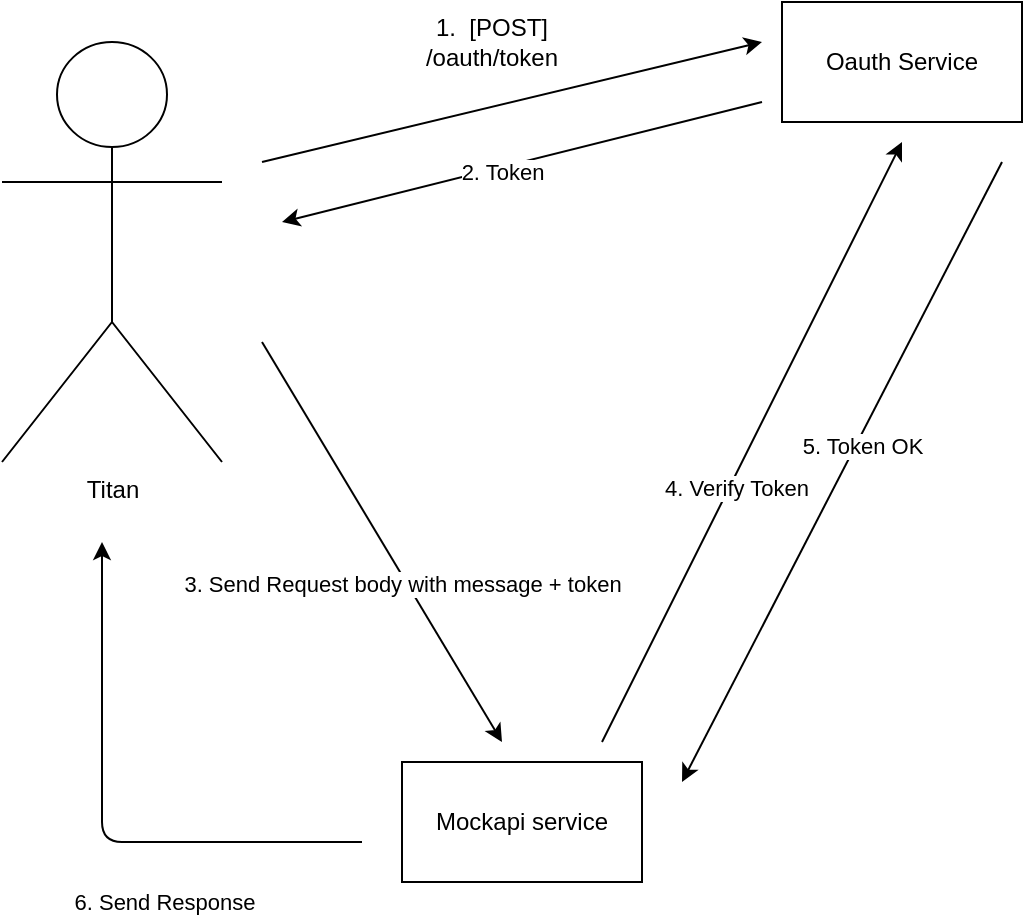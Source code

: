 <mxfile version="14.9.9" type="device"><diagram id="VglpX8zeyPxpNWBjF_53" name="Page-1"><mxGraphModel dx="1662" dy="737" grid="0" gridSize="10" guides="0" tooltips="1" connect="1" arrows="1" fold="1" page="1" pageScale="1" pageWidth="850" pageHeight="1100" math="0" shadow="0"><root><mxCell id="0"/><mxCell id="1" parent="0"/><mxCell id="0xJ1VGmbVS1HaDao5aOP-1" value="Titan" style="shape=umlActor;verticalLabelPosition=bottom;verticalAlign=top;html=1;outlineConnect=0;" vertex="1" parent="1"><mxGeometry x="150" y="149" width="110" height="210" as="geometry"/></mxCell><mxCell id="0xJ1VGmbVS1HaDao5aOP-2" value="Oauth Service" style="rounded=0;whiteSpace=wrap;html=1;" vertex="1" parent="1"><mxGeometry x="540" y="129" width="120" height="60" as="geometry"/></mxCell><mxCell id="0xJ1VGmbVS1HaDao5aOP-4" value="1.&amp;nbsp; [POST] /oauth/token" style="text;html=1;strokeColor=none;fillColor=none;align=center;verticalAlign=middle;whiteSpace=wrap;rounded=0;" vertex="1" parent="1"><mxGeometry x="360" y="139" width="70" height="20" as="geometry"/></mxCell><mxCell id="0xJ1VGmbVS1HaDao5aOP-5" value="" style="endArrow=classic;html=1;" edge="1" parent="1"><mxGeometry width="50" height="50" relative="1" as="geometry"><mxPoint x="280" y="209" as="sourcePoint"/><mxPoint x="530" y="149" as="targetPoint"/></mxGeometry></mxCell><mxCell id="0xJ1VGmbVS1HaDao5aOP-7" value="" style="endArrow=classic;html=1;" edge="1" parent="1"><mxGeometry width="50" height="50" relative="1" as="geometry"><mxPoint x="530" y="179" as="sourcePoint"/><mxPoint x="290" y="239" as="targetPoint"/></mxGeometry></mxCell><mxCell id="0xJ1VGmbVS1HaDao5aOP-14" value="2. Token" style="edgeLabel;html=1;align=center;verticalAlign=middle;resizable=0;points=[];" vertex="1" connectable="0" parent="0xJ1VGmbVS1HaDao5aOP-7"><mxGeometry x="0.086" y="1" relative="1" as="geometry"><mxPoint y="1" as="offset"/></mxGeometry></mxCell><mxCell id="0xJ1VGmbVS1HaDao5aOP-11" value="Mockapi service" style="rounded=0;whiteSpace=wrap;html=1;" vertex="1" parent="1"><mxGeometry x="350" y="509" width="120" height="60" as="geometry"/></mxCell><mxCell id="0xJ1VGmbVS1HaDao5aOP-15" value="" style="endArrow=classic;html=1;" edge="1" parent="1"><mxGeometry width="50" height="50" relative="1" as="geometry"><mxPoint x="280" y="299" as="sourcePoint"/><mxPoint x="400" y="499" as="targetPoint"/></mxGeometry></mxCell><mxCell id="0xJ1VGmbVS1HaDao5aOP-19" value="3. Send Request body with message + token" style="edgeLabel;html=1;align=center;verticalAlign=middle;resizable=0;points=[];" vertex="1" connectable="0" parent="0xJ1VGmbVS1HaDao5aOP-15"><mxGeometry x="-0.14" y="-3" relative="1" as="geometry"><mxPoint x="21" y="33" as="offset"/></mxGeometry></mxCell><mxCell id="0xJ1VGmbVS1HaDao5aOP-20" value="" style="endArrow=classic;html=1;" edge="1" parent="1"><mxGeometry width="50" height="50" relative="1" as="geometry"><mxPoint x="450" y="499" as="sourcePoint"/><mxPoint x="600" y="199" as="targetPoint"/></mxGeometry></mxCell><mxCell id="0xJ1VGmbVS1HaDao5aOP-21" value="4. Verify Token" style="edgeLabel;html=1;align=center;verticalAlign=middle;resizable=0;points=[];" vertex="1" connectable="0" parent="0xJ1VGmbVS1HaDao5aOP-20"><mxGeometry x="-0.14" y="-3" relative="1" as="geometry"><mxPoint as="offset"/></mxGeometry></mxCell><mxCell id="0xJ1VGmbVS1HaDao5aOP-22" value="" style="endArrow=classic;html=1;" edge="1" parent="1"><mxGeometry width="50" height="50" relative="1" as="geometry"><mxPoint x="650" y="209" as="sourcePoint"/><mxPoint x="490" y="519" as="targetPoint"/></mxGeometry></mxCell><mxCell id="0xJ1VGmbVS1HaDao5aOP-23" value="5. Token OK" style="edgeLabel;html=1;align=center;verticalAlign=middle;resizable=0;points=[];" vertex="1" connectable="0" parent="0xJ1VGmbVS1HaDao5aOP-22"><mxGeometry x="-0.095" y="2" relative="1" as="geometry"><mxPoint as="offset"/></mxGeometry></mxCell><mxCell id="0xJ1VGmbVS1HaDao5aOP-24" value="" style="endArrow=classic;html=1;" edge="1" parent="1"><mxGeometry width="50" height="50" relative="1" as="geometry"><mxPoint x="330" y="549" as="sourcePoint"/><mxPoint x="200" y="399" as="targetPoint"/><Array as="points"><mxPoint x="200" y="549"/></Array></mxGeometry></mxCell><mxCell id="0xJ1VGmbVS1HaDao5aOP-25" value="6. Send Response" style="edgeLabel;html=1;align=center;verticalAlign=middle;resizable=0;points=[];" vertex="1" connectable="0" parent="0xJ1VGmbVS1HaDao5aOP-24"><mxGeometry x="-0.14" y="-3" relative="1" as="geometry"><mxPoint x="21" y="33" as="offset"/></mxGeometry></mxCell></root></mxGraphModel></diagram></mxfile>